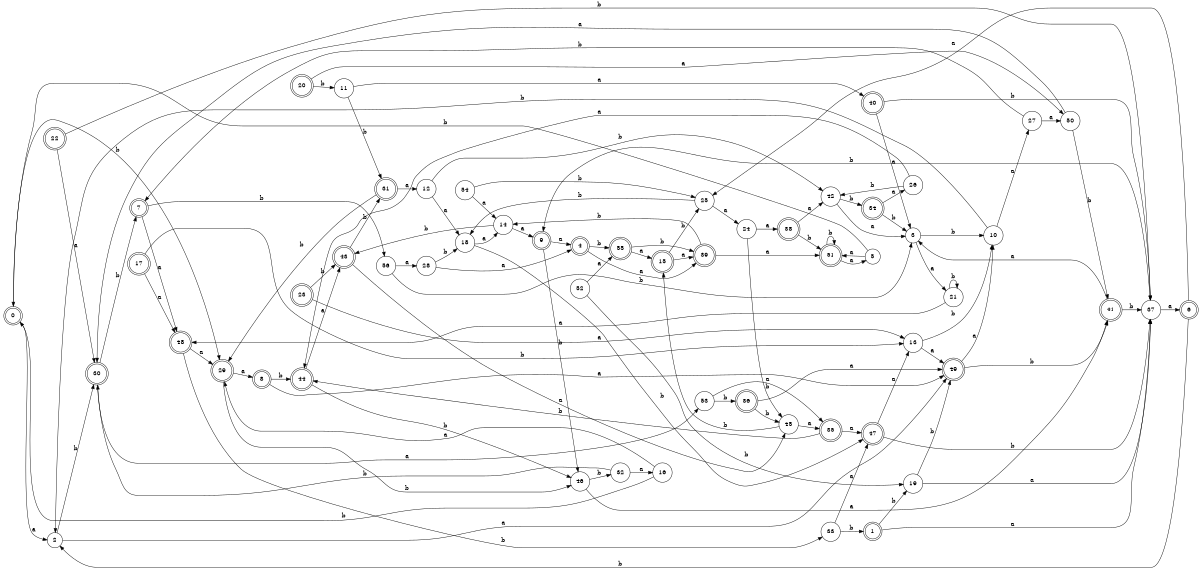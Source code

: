 digraph n46_5 {
__start0 [label="" shape="none"];

rankdir=LR;
size="8,5";

s0 [style="rounded,filled", color="black", fillcolor="white" shape="doublecircle", label="0"];
s1 [style="rounded,filled", color="black", fillcolor="white" shape="doublecircle", label="1"];
s2 [style="filled", color="black", fillcolor="white" shape="circle", label="2"];
s3 [style="filled", color="black", fillcolor="white" shape="circle", label="3"];
s4 [style="rounded,filled", color="black", fillcolor="white" shape="doublecircle", label="4"];
s5 [style="filled", color="black", fillcolor="white" shape="circle", label="5"];
s6 [style="rounded,filled", color="black", fillcolor="white" shape="doublecircle", label="6"];
s7 [style="rounded,filled", color="black", fillcolor="white" shape="doublecircle", label="7"];
s8 [style="rounded,filled", color="black", fillcolor="white" shape="doublecircle", label="8"];
s9 [style="rounded,filled", color="black", fillcolor="white" shape="doublecircle", label="9"];
s10 [style="filled", color="black", fillcolor="white" shape="circle", label="10"];
s11 [style="filled", color="black", fillcolor="white" shape="circle", label="11"];
s12 [style="filled", color="black", fillcolor="white" shape="circle", label="12"];
s13 [style="filled", color="black", fillcolor="white" shape="circle", label="13"];
s14 [style="filled", color="black", fillcolor="white" shape="circle", label="14"];
s15 [style="rounded,filled", color="black", fillcolor="white" shape="doublecircle", label="15"];
s16 [style="filled", color="black", fillcolor="white" shape="circle", label="16"];
s17 [style="rounded,filled", color="black", fillcolor="white" shape="doublecircle", label="17"];
s18 [style="filled", color="black", fillcolor="white" shape="circle", label="18"];
s19 [style="filled", color="black", fillcolor="white" shape="circle", label="19"];
s20 [style="rounded,filled", color="black", fillcolor="white" shape="doublecircle", label="20"];
s21 [style="filled", color="black", fillcolor="white" shape="circle", label="21"];
s22 [style="rounded,filled", color="black", fillcolor="white" shape="doublecircle", label="22"];
s23 [style="rounded,filled", color="black", fillcolor="white" shape="doublecircle", label="23"];
s24 [style="filled", color="black", fillcolor="white" shape="circle", label="24"];
s25 [style="filled", color="black", fillcolor="white" shape="circle", label="25"];
s26 [style="filled", color="black", fillcolor="white" shape="circle", label="26"];
s27 [style="filled", color="black", fillcolor="white" shape="circle", label="27"];
s28 [style="filled", color="black", fillcolor="white" shape="circle", label="28"];
s29 [style="rounded,filled", color="black", fillcolor="white" shape="doublecircle", label="29"];
s30 [style="rounded,filled", color="black", fillcolor="white" shape="doublecircle", label="30"];
s31 [style="rounded,filled", color="black", fillcolor="white" shape="doublecircle", label="31"];
s32 [style="filled", color="black", fillcolor="white" shape="circle", label="32"];
s33 [style="filled", color="black", fillcolor="white" shape="circle", label="33"];
s34 [style="rounded,filled", color="black", fillcolor="white" shape="doublecircle", label="34"];
s35 [style="rounded,filled", color="black", fillcolor="white" shape="doublecircle", label="35"];
s36 [style="rounded,filled", color="black", fillcolor="white" shape="doublecircle", label="36"];
s37 [style="filled", color="black", fillcolor="white" shape="circle", label="37"];
s38 [style="rounded,filled", color="black", fillcolor="white" shape="doublecircle", label="38"];
s39 [style="rounded,filled", color="black", fillcolor="white" shape="doublecircle", label="39"];
s40 [style="rounded,filled", color="black", fillcolor="white" shape="doublecircle", label="40"];
s41 [style="rounded,filled", color="black", fillcolor="white" shape="doublecircle", label="41"];
s42 [style="filled", color="black", fillcolor="white" shape="circle", label="42"];
s43 [style="rounded,filled", color="black", fillcolor="white" shape="doublecircle", label="43"];
s44 [style="rounded,filled", color="black", fillcolor="white" shape="doublecircle", label="44"];
s45 [style="filled", color="black", fillcolor="white" shape="circle", label="45"];
s46 [style="filled", color="black", fillcolor="white" shape="circle", label="46"];
s47 [style="rounded,filled", color="black", fillcolor="white" shape="doublecircle", label="47"];
s48 [style="rounded,filled", color="black", fillcolor="white" shape="doublecircle", label="48"];
s49 [style="rounded,filled", color="black", fillcolor="white" shape="doublecircle", label="49"];
s50 [style="filled", color="black", fillcolor="white" shape="circle", label="50"];
s51 [style="rounded,filled", color="black", fillcolor="white" shape="doublecircle", label="51"];
s52 [style="filled", color="black", fillcolor="white" shape="circle", label="52"];
s53 [style="filled", color="black", fillcolor="white" shape="circle", label="53"];
s54 [style="filled", color="black", fillcolor="white" shape="circle", label="54"];
s55 [style="rounded,filled", color="black", fillcolor="white" shape="doublecircle", label="55"];
s56 [style="filled", color="black", fillcolor="white" shape="circle", label="56"];
s0 -> s2 [label="a"];
s0 -> s29 [label="b"];
s1 -> s37 [label="a"];
s1 -> s19 [label="b"];
s2 -> s49 [label="a"];
s2 -> s30 [label="b"];
s3 -> s21 [label="a"];
s3 -> s10 [label="b"];
s4 -> s39 [label="a"];
s4 -> s55 [label="b"];
s5 -> s51 [label="a"];
s5 -> s0 [label="b"];
s6 -> s25 [label="a"];
s6 -> s2 [label="b"];
s7 -> s48 [label="a"];
s7 -> s56 [label="b"];
s8 -> s49 [label="a"];
s8 -> s44 [label="b"];
s9 -> s4 [label="a"];
s9 -> s46 [label="b"];
s10 -> s27 [label="a"];
s10 -> s2 [label="b"];
s11 -> s40 [label="a"];
s11 -> s31 [label="b"];
s12 -> s18 [label="a"];
s12 -> s42 [label="b"];
s13 -> s49 [label="a"];
s13 -> s10 [label="b"];
s14 -> s9 [label="a"];
s14 -> s43 [label="b"];
s15 -> s39 [label="a"];
s15 -> s25 [label="b"];
s16 -> s29 [label="a"];
s16 -> s0 [label="b"];
s17 -> s48 [label="a"];
s17 -> s13 [label="b"];
s18 -> s14 [label="a"];
s18 -> s47 [label="b"];
s19 -> s37 [label="a"];
s19 -> s49 [label="b"];
s20 -> s50 [label="a"];
s20 -> s11 [label="b"];
s21 -> s48 [label="a"];
s21 -> s21 [label="b"];
s22 -> s30 [label="a"];
s22 -> s37 [label="b"];
s23 -> s13 [label="a"];
s23 -> s43 [label="b"];
s24 -> s38 [label="a"];
s24 -> s45 [label="b"];
s25 -> s24 [label="a"];
s25 -> s18 [label="b"];
s26 -> s44 [label="a"];
s26 -> s42 [label="b"];
s27 -> s50 [label="a"];
s27 -> s7 [label="b"];
s28 -> s4 [label="a"];
s28 -> s18 [label="b"];
s29 -> s8 [label="a"];
s29 -> s46 [label="b"];
s30 -> s53 [label="a"];
s30 -> s7 [label="b"];
s31 -> s12 [label="a"];
s31 -> s29 [label="b"];
s32 -> s16 [label="a"];
s32 -> s30 [label="b"];
s33 -> s47 [label="a"];
s33 -> s1 [label="b"];
s34 -> s26 [label="a"];
s34 -> s3 [label="b"];
s35 -> s47 [label="a"];
s35 -> s44 [label="b"];
s36 -> s49 [label="a"];
s36 -> s45 [label="b"];
s37 -> s6 [label="a"];
s37 -> s9 [label="b"];
s38 -> s42 [label="a"];
s38 -> s51 [label="b"];
s39 -> s51 [label="a"];
s39 -> s14 [label="b"];
s40 -> s3 [label="a"];
s40 -> s37 [label="b"];
s41 -> s3 [label="a"];
s41 -> s37 [label="b"];
s42 -> s3 [label="a"];
s42 -> s34 [label="b"];
s43 -> s45 [label="a"];
s43 -> s31 [label="b"];
s44 -> s43 [label="a"];
s44 -> s46 [label="b"];
s45 -> s35 [label="a"];
s45 -> s15 [label="b"];
s46 -> s41 [label="a"];
s46 -> s32 [label="b"];
s47 -> s13 [label="a"];
s47 -> s37 [label="b"];
s48 -> s29 [label="a"];
s48 -> s33 [label="b"];
s49 -> s10 [label="a"];
s49 -> s41 [label="b"];
s50 -> s30 [label="a"];
s50 -> s41 [label="b"];
s51 -> s5 [label="a"];
s51 -> s51 [label="b"];
s52 -> s55 [label="a"];
s52 -> s19 [label="b"];
s53 -> s35 [label="a"];
s53 -> s36 [label="b"];
s54 -> s14 [label="a"];
s54 -> s25 [label="b"];
s55 -> s15 [label="a"];
s55 -> s39 [label="b"];
s56 -> s28 [label="a"];
s56 -> s3 [label="b"];

}